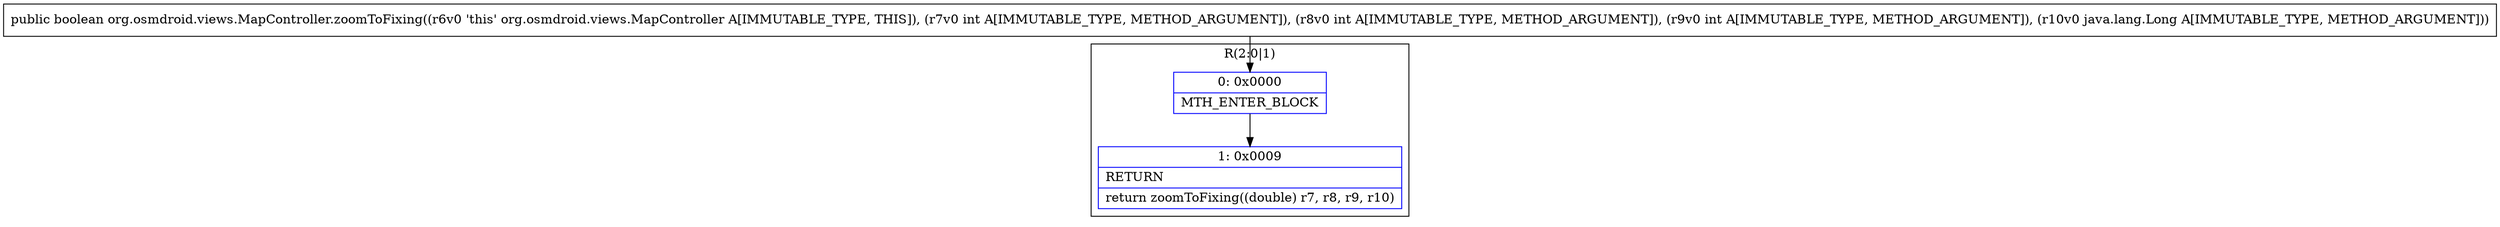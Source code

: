 digraph "CFG fororg.osmdroid.views.MapController.zoomToFixing(IIILjava\/lang\/Long;)Z" {
subgraph cluster_Region_367245429 {
label = "R(2:0|1)";
node [shape=record,color=blue];
Node_0 [shape=record,label="{0\:\ 0x0000|MTH_ENTER_BLOCK\l}"];
Node_1 [shape=record,label="{1\:\ 0x0009|RETURN\l|return zoomToFixing((double) r7, r8, r9, r10)\l}"];
}
MethodNode[shape=record,label="{public boolean org.osmdroid.views.MapController.zoomToFixing((r6v0 'this' org.osmdroid.views.MapController A[IMMUTABLE_TYPE, THIS]), (r7v0 int A[IMMUTABLE_TYPE, METHOD_ARGUMENT]), (r8v0 int A[IMMUTABLE_TYPE, METHOD_ARGUMENT]), (r9v0 int A[IMMUTABLE_TYPE, METHOD_ARGUMENT]), (r10v0 java.lang.Long A[IMMUTABLE_TYPE, METHOD_ARGUMENT])) }"];
MethodNode -> Node_0;
Node_0 -> Node_1;
}

